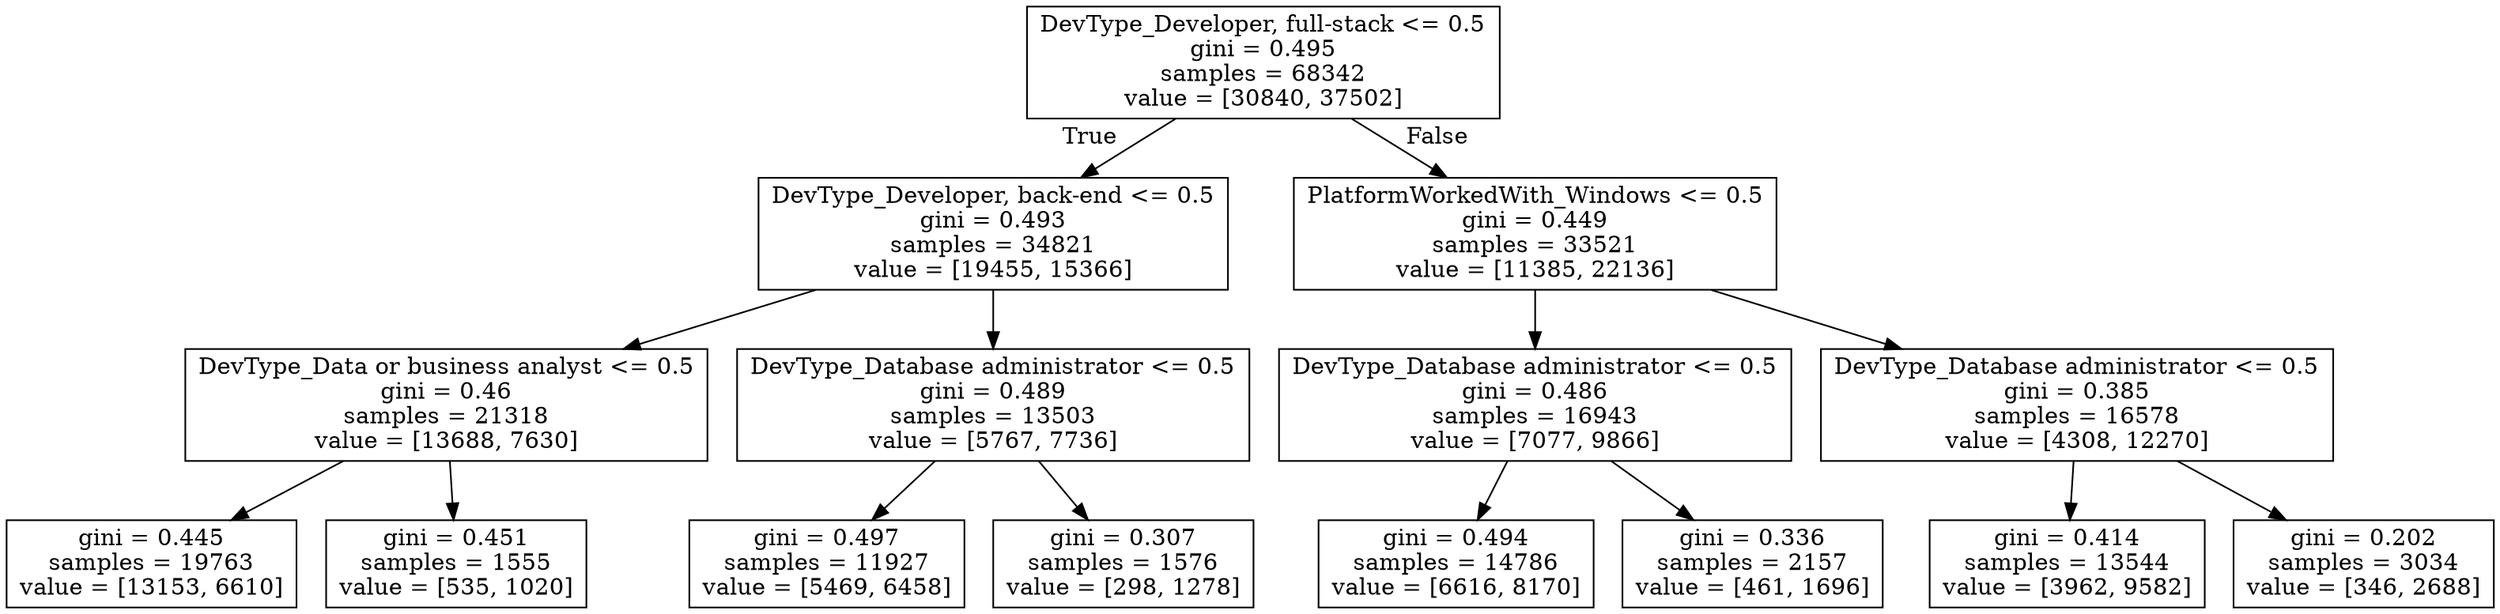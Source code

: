 digraph Tree {
node [shape=box] ;
0 [label="DevType_Developer, full-stack <= 0.5\ngini = 0.495\nsamples = 68342\nvalue = [30840, 37502]"] ;
1 [label="DevType_Developer, back-end <= 0.5\ngini = 0.493\nsamples = 34821\nvalue = [19455, 15366]"] ;
0 -> 1 [labeldistance=2.5, labelangle=45, headlabel="True"] ;
2 [label="DevType_Data or business analyst <= 0.5\ngini = 0.46\nsamples = 21318\nvalue = [13688, 7630]"] ;
1 -> 2 ;
3 [label="gini = 0.445\nsamples = 19763\nvalue = [13153, 6610]"] ;
2 -> 3 ;
4 [label="gini = 0.451\nsamples = 1555\nvalue = [535, 1020]"] ;
2 -> 4 ;
5 [label="DevType_Database administrator <= 0.5\ngini = 0.489\nsamples = 13503\nvalue = [5767, 7736]"] ;
1 -> 5 ;
6 [label="gini = 0.497\nsamples = 11927\nvalue = [5469, 6458]"] ;
5 -> 6 ;
7 [label="gini = 0.307\nsamples = 1576\nvalue = [298, 1278]"] ;
5 -> 7 ;
8 [label="PlatformWorkedWith_Windows <= 0.5\ngini = 0.449\nsamples = 33521\nvalue = [11385, 22136]"] ;
0 -> 8 [labeldistance=2.5, labelangle=-45, headlabel="False"] ;
9 [label="DevType_Database administrator <= 0.5\ngini = 0.486\nsamples = 16943\nvalue = [7077, 9866]"] ;
8 -> 9 ;
10 [label="gini = 0.494\nsamples = 14786\nvalue = [6616, 8170]"] ;
9 -> 10 ;
11 [label="gini = 0.336\nsamples = 2157\nvalue = [461, 1696]"] ;
9 -> 11 ;
12 [label="DevType_Database administrator <= 0.5\ngini = 0.385\nsamples = 16578\nvalue = [4308, 12270]"] ;
8 -> 12 ;
13 [label="gini = 0.414\nsamples = 13544\nvalue = [3962, 9582]"] ;
12 -> 13 ;
14 [label="gini = 0.202\nsamples = 3034\nvalue = [346, 2688]"] ;
12 -> 14 ;
}